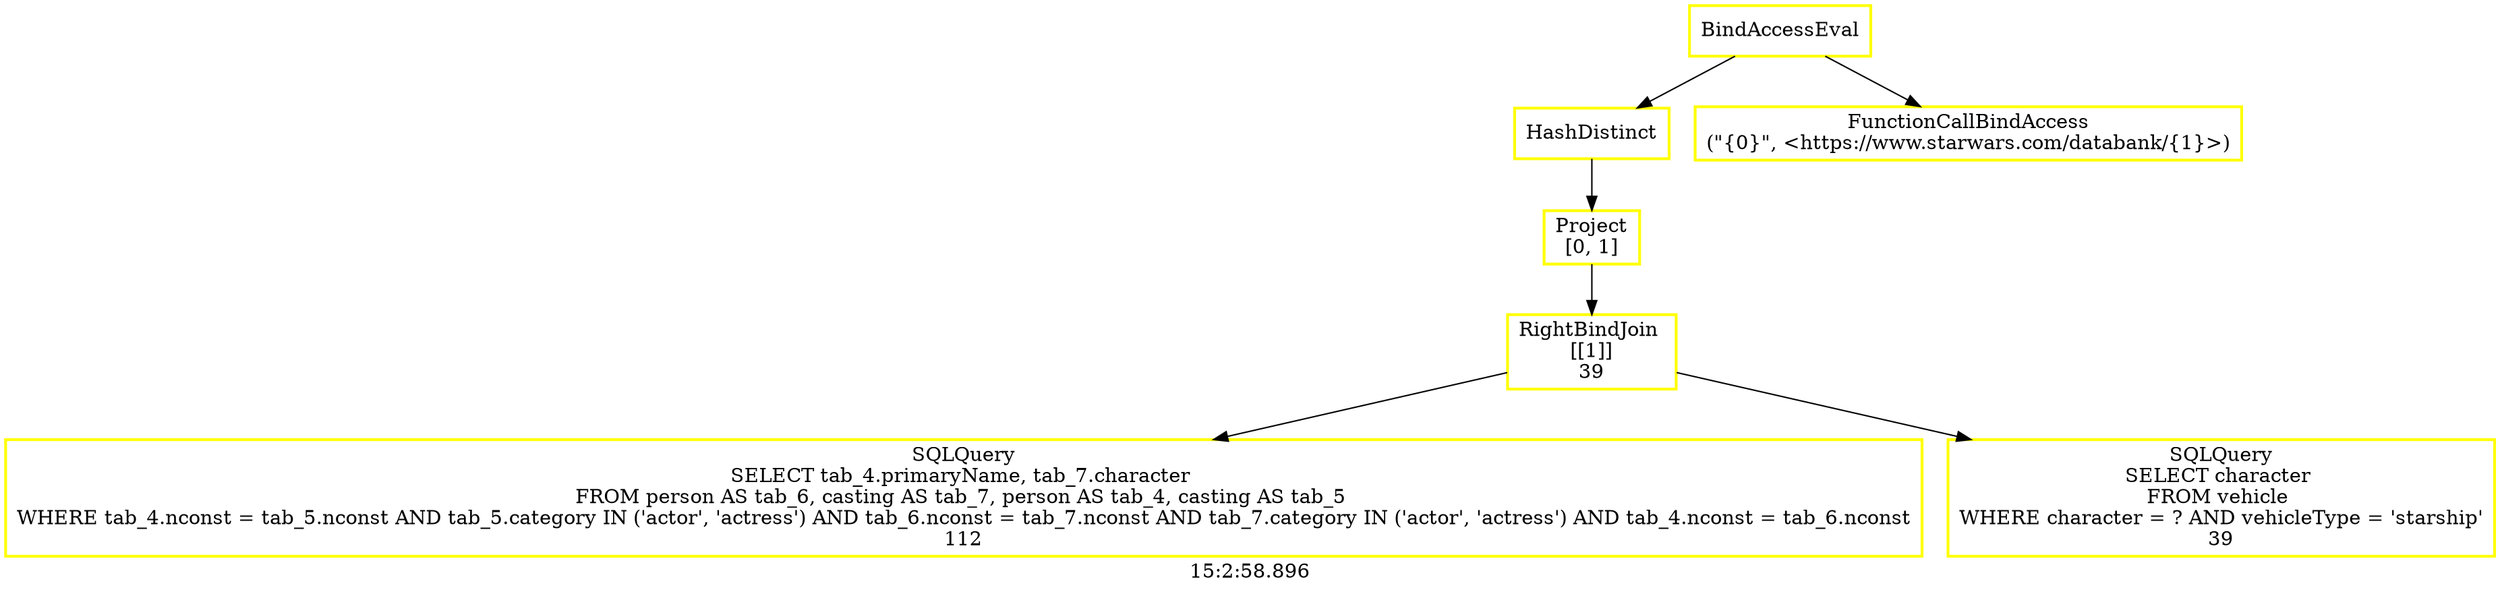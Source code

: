 digraph  g{ graph[label = "15:2:58.896"]
node [shape=rectangle, color=black, fontcolor=black, style=bold] edge [color=black] 0 [label="BindAccessEval", color = yellow] ; 
1 [label="HashDistinct", color = yellow] ; 
0 -> 1 ; 
2 [label="Project
[0, 1]", color = yellow] ; 
1 -> 2 ; 
3 [label="RightBindJoin 
[[1]]
39", color = yellow] ; 
2 -> 3 ; 
4 [label="SQLQuery
SELECT tab_4.primaryName, tab_7.character 
FROM person AS tab_6, casting AS tab_7, person AS tab_4, casting AS tab_5 
WHERE tab_4.nconst = tab_5.nconst AND tab_5.category IN ('actor', 'actress') AND tab_6.nconst = tab_7.nconst AND tab_7.category IN ('actor', 'actress') AND tab_4.nconst = tab_6.nconst
112", color = yellow] ; 
3 -> 4 ; 
5 [label="SQLQuery
SELECT character 
FROM vehicle 
WHERE character = ? AND vehicleType = 'starship'
39", color = yellow] ; 
3 -> 5 ; 
6 [label="FunctionCallBindAccess
(\"{0}\", <https://www.starwars.com/databank/{1}>)", color = yellow] ; 
0 -> 6 ; 
}

